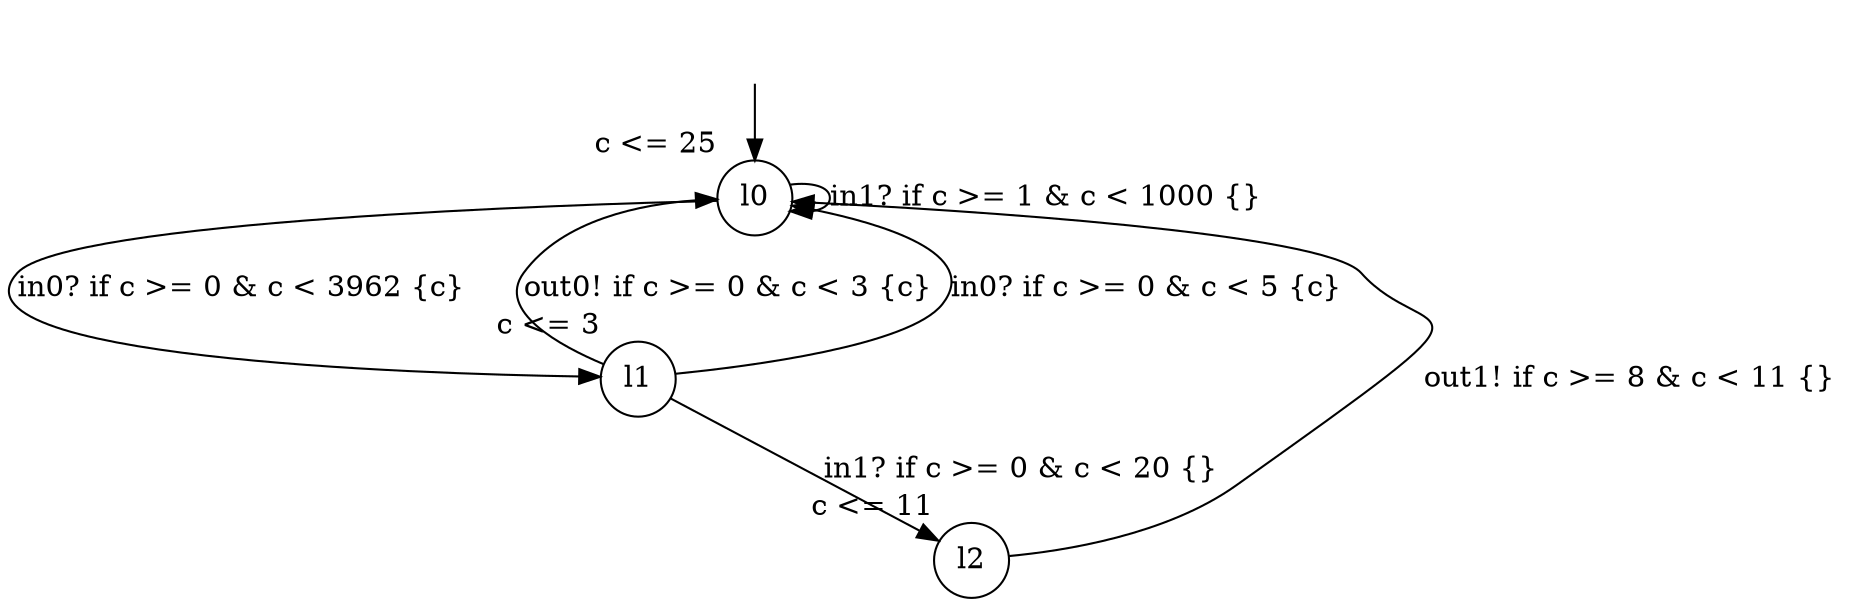 digraph g {
__start0 [label="" shape="none"];
l0 [shape="circle" margin=0 label="l0", xlabel="c <= 25"];
l1 [shape="circle" margin=0 label="l1", xlabel="c <= 3"];
l2 [shape="circle" margin=0 label="l2", xlabel="c <= 11"];
l0 -> l1 [label="in0? if c >= 0 & c < 3962 {c} "];
l0 -> l0 [label="in1? if c >= 1 & c < 1000 {} "];
l1 -> l2 [label="in1? if c >= 0 & c < 20 {} "];
l1 -> l0 [label="out0! if c >= 0 & c < 3 {c} "];
l1 -> l0 [label="in0? if c >= 0 & c < 5 {c} "];
l2 -> l0 [label="out1! if c >= 8 & c < 11 {} "];
__start0 -> l0;
}
